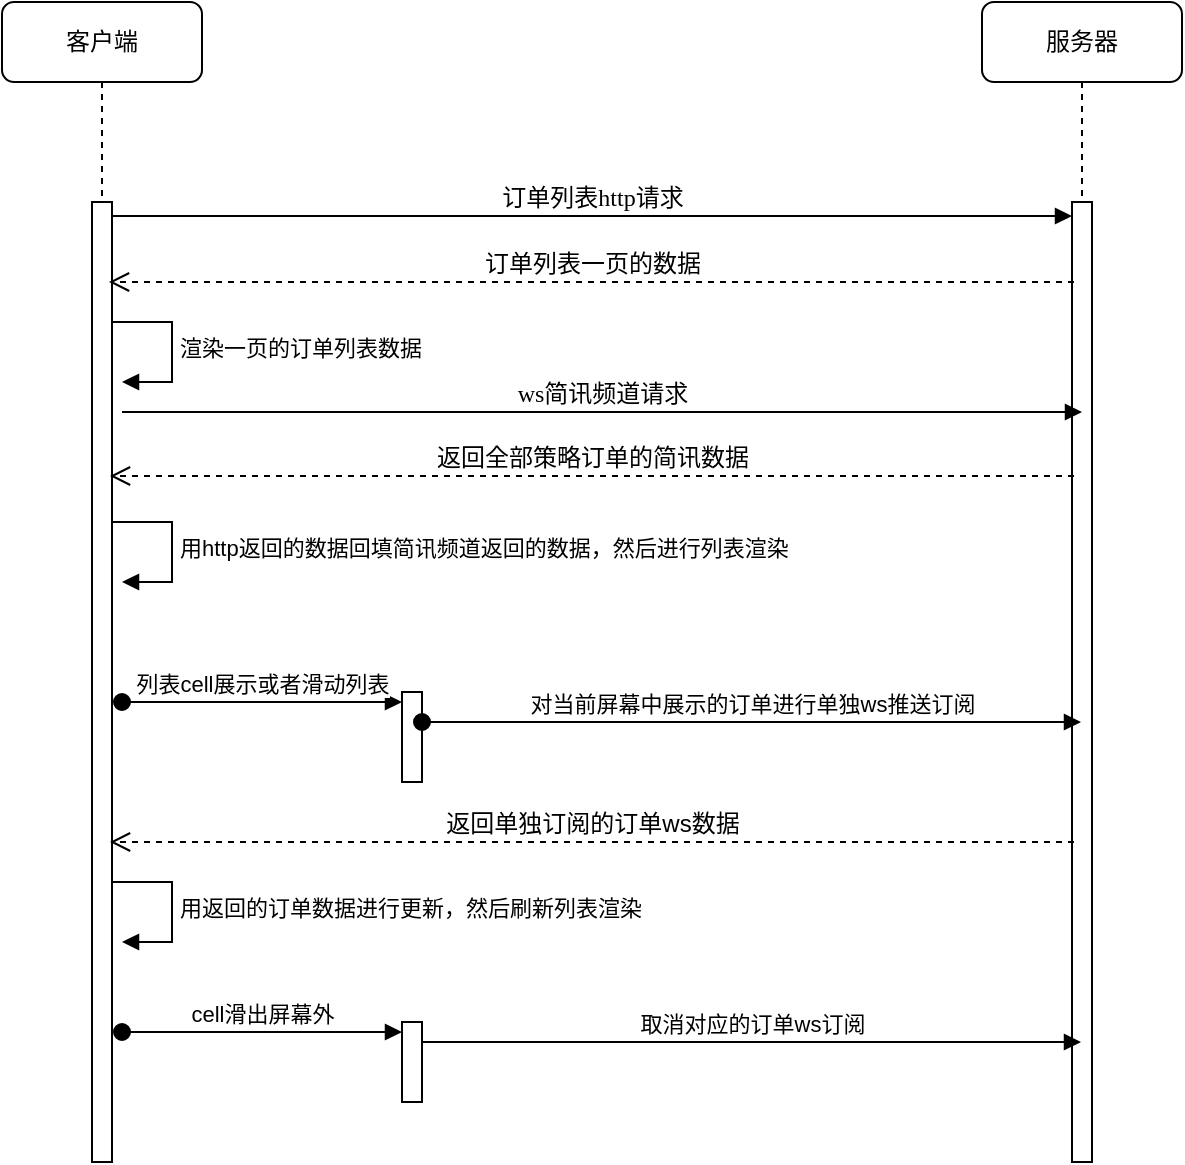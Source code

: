 <mxfile version="24.2.3" type="github" pages="2">
  <diagram name="Page-1" id="13e1069c-82ec-6db2-03f1-153e76fe0fe0">
    <mxGraphModel dx="979" dy="650" grid="1" gridSize="10" guides="1" tooltips="1" connect="1" arrows="1" fold="1" page="1" pageScale="1" pageWidth="1100" pageHeight="850" background="none" math="0" shadow="0">
      <root>
        <mxCell id="0" />
        <mxCell id="1" parent="0" />
        <mxCell id="7baba1c4bc27f4b0-2" value="服务器" style="shape=umlLifeline;perimeter=lifelinePerimeter;whiteSpace=wrap;html=1;container=1;collapsible=0;recursiveResize=0;outlineConnect=0;rounded=1;shadow=0;comic=0;labelBackgroundColor=none;strokeWidth=1;fontFamily=Verdana;fontSize=12;align=center;" parent="1" vertex="1">
          <mxGeometry x="590" y="80" width="100" height="580" as="geometry" />
        </mxCell>
        <mxCell id="7baba1c4bc27f4b0-10" value="" style="html=1;points=[];perimeter=orthogonalPerimeter;rounded=0;shadow=0;comic=0;labelBackgroundColor=none;strokeWidth=1;fontFamily=Verdana;fontSize=12;align=center;" parent="7baba1c4bc27f4b0-2" vertex="1">
          <mxGeometry x="45" y="100" width="10" height="480" as="geometry" />
        </mxCell>
        <mxCell id="7baba1c4bc27f4b0-8" value="客户端" style="shape=umlLifeline;perimeter=lifelinePerimeter;whiteSpace=wrap;html=1;container=1;collapsible=0;recursiveResize=0;outlineConnect=0;rounded=1;shadow=0;comic=0;labelBackgroundColor=none;strokeWidth=1;fontFamily=Verdana;fontSize=12;align=center;" parent="1" vertex="1">
          <mxGeometry x="100" y="80" width="100" height="580" as="geometry" />
        </mxCell>
        <mxCell id="7baba1c4bc27f4b0-9" value="" style="html=1;points=[];perimeter=orthogonalPerimeter;rounded=0;shadow=0;comic=0;labelBackgroundColor=none;strokeWidth=1;fontFamily=Verdana;fontSize=12;align=center;" parent="7baba1c4bc27f4b0-8" vertex="1">
          <mxGeometry x="45" y="100" width="10" height="480" as="geometry" />
        </mxCell>
        <mxCell id="OLxCMHiPhG-ROInoNdr0-4" value="渲染一页的订单列表数据" style="html=1;align=left;spacingLeft=2;endArrow=block;rounded=0;edgeStyle=orthogonalEdgeStyle;curved=0;rounded=0;" edge="1" parent="7baba1c4bc27f4b0-8">
          <mxGeometry relative="1" as="geometry">
            <mxPoint x="55" y="160" as="sourcePoint" />
            <Array as="points">
              <mxPoint x="85" y="190" />
            </Array>
            <mxPoint x="60" y="190" as="targetPoint" />
          </mxGeometry>
        </mxCell>
        <mxCell id="OLxCMHiPhG-ROInoNdr0-7" value="用http返回的数据回填简讯频道返回的数据，然后进行列表渲染" style="html=1;align=left;spacingLeft=2;endArrow=block;rounded=0;edgeStyle=orthogonalEdgeStyle;curved=0;rounded=0;" edge="1" parent="7baba1c4bc27f4b0-8">
          <mxGeometry relative="1" as="geometry">
            <mxPoint x="55" y="260" as="sourcePoint" />
            <Array as="points">
              <mxPoint x="85" y="290" />
            </Array>
            <mxPoint x="60" y="290" as="targetPoint" />
          </mxGeometry>
        </mxCell>
        <mxCell id="OLxCMHiPhG-ROInoNdr0-14" value="用返回的订单数据进行更新，然后刷新列表渲染" style="html=1;align=left;spacingLeft=2;endArrow=block;rounded=0;edgeStyle=orthogonalEdgeStyle;curved=0;rounded=0;" edge="1" parent="7baba1c4bc27f4b0-8">
          <mxGeometry relative="1" as="geometry">
            <mxPoint x="55" y="440" as="sourcePoint" />
            <Array as="points">
              <mxPoint x="85" y="470" />
            </Array>
            <mxPoint x="60" y="470" as="targetPoint" />
          </mxGeometry>
        </mxCell>
        <mxCell id="7baba1c4bc27f4b0-11" value="订单列表http请求" style="html=1;verticalAlign=bottom;endArrow=block;entryX=0;entryY=0;labelBackgroundColor=none;fontFamily=Verdana;fontSize=12;edgeStyle=elbowEdgeStyle;elbow=vertical;" parent="1" edge="1">
          <mxGeometry relative="1" as="geometry">
            <mxPoint x="155" y="187" as="sourcePoint" />
            <mxPoint x="635" y="187.0" as="targetPoint" />
          </mxGeometry>
        </mxCell>
        <mxCell id="OLxCMHiPhG-ROInoNdr0-1" value="&lt;span style=&quot;font-size: 12px;&quot;&gt;订单列表一页的数据&lt;/span&gt;" style="html=1;verticalAlign=bottom;endArrow=open;dashed=1;endSize=8;curved=0;rounded=0;exitX=-0.3;exitY=0.12;exitDx=0;exitDy=0;exitPerimeter=0;" edge="1" parent="1">
          <mxGeometry relative="1" as="geometry">
            <mxPoint x="636" y="220.0" as="sourcePoint" />
            <mxPoint x="153.5" y="220" as="targetPoint" />
          </mxGeometry>
        </mxCell>
        <mxCell id="OLxCMHiPhG-ROInoNdr0-2" value="ws简讯频道请求" style="html=1;verticalAlign=bottom;endArrow=block;entryX=0;entryY=0;labelBackgroundColor=none;fontFamily=Verdana;fontSize=12;edgeStyle=elbowEdgeStyle;elbow=vertical;" edge="1" parent="1">
          <mxGeometry relative="1" as="geometry">
            <mxPoint x="160" y="285" as="sourcePoint" />
            <mxPoint x="640" y="285" as="targetPoint" />
          </mxGeometry>
        </mxCell>
        <mxCell id="OLxCMHiPhG-ROInoNdr0-5" value="&lt;span style=&quot;font-size: 12px;&quot;&gt;返回全部策略订单的简讯数据&lt;/span&gt;" style="html=1;verticalAlign=bottom;endArrow=open;dashed=1;endSize=8;curved=0;rounded=0;exitX=-0.3;exitY=0.12;exitDx=0;exitDy=0;exitPerimeter=0;" edge="1" parent="1">
          <mxGeometry relative="1" as="geometry">
            <mxPoint x="636" y="317" as="sourcePoint" />
            <mxPoint x="154" y="317" as="targetPoint" />
          </mxGeometry>
        </mxCell>
        <mxCell id="OLxCMHiPhG-ROInoNdr0-8" value="" style="html=1;points=[[0,0,0,0,5],[0,1,0,0,-5],[1,0,0,0,5],[1,1,0,0,-5]];perimeter=orthogonalPerimeter;outlineConnect=0;targetShapes=umlLifeline;portConstraint=eastwest;newEdgeStyle={&quot;curved&quot;:0,&quot;rounded&quot;:0};" vertex="1" parent="1">
          <mxGeometry x="300" y="425" width="10" height="45" as="geometry" />
        </mxCell>
        <mxCell id="OLxCMHiPhG-ROInoNdr0-9" value="列表cell展示或者滑动列表" style="html=1;verticalAlign=bottom;startArrow=oval;endArrow=block;startSize=8;curved=0;rounded=0;entryX=0;entryY=0;entryDx=0;entryDy=5;" edge="1" target="OLxCMHiPhG-ROInoNdr0-8" parent="1">
          <mxGeometry relative="1" as="geometry">
            <mxPoint x="160" y="430" as="sourcePoint" />
          </mxGeometry>
        </mxCell>
        <mxCell id="OLxCMHiPhG-ROInoNdr0-10" value="对当前屏幕中展示的订单进行单独ws推送订阅" style="html=1;verticalAlign=bottom;startArrow=oval;startFill=1;endArrow=block;startSize=8;curved=0;rounded=0;" edge="1" parent="1" target="7baba1c4bc27f4b0-2">
          <mxGeometry width="60" relative="1" as="geometry">
            <mxPoint x="310" y="440" as="sourcePoint" />
            <mxPoint x="370" y="440" as="targetPoint" />
          </mxGeometry>
        </mxCell>
        <mxCell id="OLxCMHiPhG-ROInoNdr0-12" value="&lt;span style=&quot;font-size: 12px;&quot;&gt;返回单独订阅的订单ws数据&lt;/span&gt;" style="html=1;verticalAlign=bottom;endArrow=open;dashed=1;endSize=8;curved=0;rounded=0;exitX=-0.3;exitY=0.12;exitDx=0;exitDy=0;exitPerimeter=0;" edge="1" parent="1">
          <mxGeometry relative="1" as="geometry">
            <mxPoint x="636" y="500" as="sourcePoint" />
            <mxPoint x="154" y="500" as="targetPoint" />
          </mxGeometry>
        </mxCell>
        <mxCell id="OLxCMHiPhG-ROInoNdr0-15" value="" style="html=1;points=[[0,0,0,0,5],[0,1,0,0,-5],[1,0,0,0,5],[1,1,0,0,-5]];perimeter=orthogonalPerimeter;outlineConnect=0;targetShapes=umlLifeline;portConstraint=eastwest;newEdgeStyle={&quot;curved&quot;:0,&quot;rounded&quot;:0};" vertex="1" parent="1">
          <mxGeometry x="300" y="590" width="10" height="40" as="geometry" />
        </mxCell>
        <mxCell id="OLxCMHiPhG-ROInoNdr0-16" value="cell滑出屏幕外" style="html=1;verticalAlign=bottom;startArrow=oval;endArrow=block;startSize=8;curved=0;rounded=0;entryX=0;entryY=0;entryDx=0;entryDy=5;" edge="1" target="OLxCMHiPhG-ROInoNdr0-15" parent="1">
          <mxGeometry relative="1" as="geometry">
            <mxPoint x="160" y="595" as="sourcePoint" />
          </mxGeometry>
        </mxCell>
        <mxCell id="OLxCMHiPhG-ROInoNdr0-17" value="取消对应的订单ws订阅" style="html=1;verticalAlign=bottom;endArrow=block;curved=0;rounded=0;" edge="1" parent="1" target="7baba1c4bc27f4b0-2">
          <mxGeometry width="80" relative="1" as="geometry">
            <mxPoint x="310" y="600" as="sourcePoint" />
            <mxPoint x="390" y="600" as="targetPoint" />
          </mxGeometry>
        </mxCell>
      </root>
    </mxGraphModel>
  </diagram>
  <diagram id="Otllu_nmpIhr8HltbhCe" name="第 2 页">
    <mxGraphModel dx="1088" dy="722" grid="1" gridSize="10" guides="1" tooltips="1" connect="1" arrows="1" fold="1" page="1" pageScale="1" pageWidth="827" pageHeight="1169" math="0" shadow="0">
      <root>
        <mxCell id="0" />
        <mxCell id="1" parent="0" />
        <mxCell id="dbq3rpTQxQ9tSk1wgULA-1" value="OKTSOrderConditionItemBaseVC" style="swimlane;fontStyle=1;align=center;verticalAlign=top;childLayout=stackLayout;horizontal=1;startSize=26;horizontalStack=0;resizeParent=1;resizeParentMax=0;resizeLast=0;collapsible=1;marginBottom=0;whiteSpace=wrap;html=1;" vertex="1" parent="1">
          <mxGeometry x="220" y="50" width="440" height="100" as="geometry" />
        </mxCell>
        <mxCell id="dbq3rpTQxQ9tSk1wgULA-2" value="+ inputModel:&amp;nbsp;OKTSOrderConditionItemBaseVC" style="text;strokeColor=none;fillColor=none;align=left;verticalAlign=top;spacingLeft=4;spacingRight=4;overflow=hidden;rotatable=0;points=[[0,0.5],[1,0.5]];portConstraint=eastwest;whiteSpace=wrap;html=1;" vertex="1" parent="dbq3rpTQxQ9tSk1wgULA-1">
          <mxGeometry y="26" width="440" height="26" as="geometry" />
        </mxCell>
        <mxCell id="dbq3rpTQxQ9tSk1wgULA-3" value="" style="line;strokeWidth=1;fillColor=none;align=left;verticalAlign=middle;spacingTop=-1;spacingLeft=3;spacingRight=3;rotatable=0;labelPosition=right;points=[];portConstraint=eastwest;strokeColor=inherit;" vertex="1" parent="dbq3rpTQxQ9tSk1wgULA-1">
          <mxGeometry y="52" width="440" height="8" as="geometry" />
        </mxCell>
        <mxCell id="dbq3rpTQxQ9tSk1wgULA-4" value="+ contentView: UIView&lt;div&gt;+&amp;nbsp;updateOrderSignParamsModelWithInpuModel:OKTSOrderSignParamsModel&lt;span style=&quot;color: rgba(0, 0, 0, 0); font-family: monospace; font-size: 0px; text-wrap: nowrap;&quot;&gt;%3CmxGraphModel%3E%3Croot%3E%3CmxCell%20id%3D%220%22%2F%3E%3CmxCell%20id%3D%221%22%20parent%3D%220%22%2F%3E%3CmxCell%20id%3D%222%22%20value%3D%22%2B%20contentView%3A%20UIView%26lt%3Bdiv%26gt%3B%26lt%3Bbr%26gt%3B%26lt%3B%2Fdiv%26gt%3B%26lt%3Bdiv%26gt%3B%26lt%3Bbr%26gt%3B%26lt%3B%2Fdiv%26gt%3B%22%20style%3D%22text%3BstrokeColor%3Dnone%3BfillColor%3Dnone%3Balign%3Dleft%3BverticalAlign%3Dtop%3BspacingLeft%3D4%3BspacingRight%3D4%3Boverflow%3Dhidden%3Brotatable%3D0%3Bpoints%3D%5B%5B0%2C0.5%5D%2C%5B1%2C0.5%5D%5D%3BportConstraint%3Deastwest%3BwhiteSpace%3Dwrap%3Bhtml%3D1%3B%22%20vertex%3D%221%22%20parent%3D%221%22%3E%3CmxGeometry%20x%3D%22300%22%20y%3D%22160%22%20width%3D%22320%22%20height%3D%2226%22%20as%3D%22geometry%22%2F%3E%3C%2FmxCell%3E%3C%2Froot%3E%3C%2FmxGraphModel%3E&lt;/span&gt;&lt;br&gt;&lt;div&gt;&lt;br&gt;&lt;/div&gt;&lt;/div&gt;" style="text;strokeColor=none;fillColor=none;align=left;verticalAlign=top;spacingLeft=4;spacingRight=4;overflow=hidden;rotatable=0;points=[[0,0.5],[1,0.5]];portConstraint=eastwest;whiteSpace=wrap;html=1;" vertex="1" parent="dbq3rpTQxQ9tSk1wgULA-1">
          <mxGeometry y="60" width="440" height="40" as="geometry" />
        </mxCell>
        <mxCell id="dbq3rpTQxQ9tSk1wgULA-6" value="OKTSOrderConditionInstantItemVC" style="swimlane;fontStyle=1;align=center;verticalAlign=top;childLayout=stackLayout;horizontal=1;startSize=26;horizontalStack=0;resizeParent=1;resizeParentMax=0;resizeLast=0;collapsible=1;marginBottom=0;whiteSpace=wrap;html=1;" vertex="1" parent="1">
          <mxGeometry x="10" y="260" width="210" height="86" as="geometry" />
        </mxCell>
        <mxCell id="dbq3rpTQxQ9tSk1wgULA-7" value="+ field: type" style="text;strokeColor=none;fillColor=none;align=left;verticalAlign=top;spacingLeft=4;spacingRight=4;overflow=hidden;rotatable=0;points=[[0,0.5],[1,0.5]];portConstraint=eastwest;whiteSpace=wrap;html=1;" vertex="1" parent="dbq3rpTQxQ9tSk1wgULA-6">
          <mxGeometry y="26" width="210" height="26" as="geometry" />
        </mxCell>
        <mxCell id="dbq3rpTQxQ9tSk1wgULA-8" value="" style="line;strokeWidth=1;fillColor=none;align=left;verticalAlign=middle;spacingTop=-1;spacingLeft=3;spacingRight=3;rotatable=0;labelPosition=right;points=[];portConstraint=eastwest;strokeColor=inherit;" vertex="1" parent="dbq3rpTQxQ9tSk1wgULA-6">
          <mxGeometry y="52" width="210" height="8" as="geometry" />
        </mxCell>
        <mxCell id="dbq3rpTQxQ9tSk1wgULA-9" value="+ method(type): type" style="text;strokeColor=none;fillColor=none;align=left;verticalAlign=top;spacingLeft=4;spacingRight=4;overflow=hidden;rotatable=0;points=[[0,0.5],[1,0.5]];portConstraint=eastwest;whiteSpace=wrap;html=1;" vertex="1" parent="dbq3rpTQxQ9tSk1wgULA-6">
          <mxGeometry y="60" width="210" height="26" as="geometry" />
        </mxCell>
        <mxCell id="dbq3rpTQxQ9tSk1wgULA-10" value="OKTSOrderConditionManualItemVC" style="swimlane;fontStyle=1;align=center;verticalAlign=top;childLayout=stackLayout;horizontal=1;startSize=26;horizontalStack=0;resizeParent=1;resizeParentMax=0;resizeLast=0;collapsible=1;marginBottom=0;whiteSpace=wrap;html=1;" vertex="1" parent="1">
          <mxGeometry x="250" y="260" width="210" height="86" as="geometry" />
        </mxCell>
        <mxCell id="dbq3rpTQxQ9tSk1wgULA-11" value="+ field: type" style="text;strokeColor=none;fillColor=none;align=left;verticalAlign=top;spacingLeft=4;spacingRight=4;overflow=hidden;rotatable=0;points=[[0,0.5],[1,0.5]];portConstraint=eastwest;whiteSpace=wrap;html=1;" vertex="1" parent="dbq3rpTQxQ9tSk1wgULA-10">
          <mxGeometry y="26" width="210" height="26" as="geometry" />
        </mxCell>
        <mxCell id="dbq3rpTQxQ9tSk1wgULA-12" value="" style="line;strokeWidth=1;fillColor=none;align=left;verticalAlign=middle;spacingTop=-1;spacingLeft=3;spacingRight=3;rotatable=0;labelPosition=right;points=[];portConstraint=eastwest;strokeColor=inherit;" vertex="1" parent="dbq3rpTQxQ9tSk1wgULA-10">
          <mxGeometry y="52" width="210" height="8" as="geometry" />
        </mxCell>
        <mxCell id="dbq3rpTQxQ9tSk1wgULA-13" value="+ method(type): type" style="text;strokeColor=none;fillColor=none;align=left;verticalAlign=top;spacingLeft=4;spacingRight=4;overflow=hidden;rotatable=0;points=[[0,0.5],[1,0.5]];portConstraint=eastwest;whiteSpace=wrap;html=1;" vertex="1" parent="dbq3rpTQxQ9tSk1wgULA-10">
          <mxGeometry y="60" width="210" height="26" as="geometry" />
        </mxCell>
        <mxCell id="dbq3rpTQxQ9tSk1wgULA-14" value="OKTSOrderConditionPriceItemVC" style="swimlane;fontStyle=1;align=center;verticalAlign=top;childLayout=stackLayout;horizontal=1;startSize=26;horizontalStack=0;resizeParent=1;resizeParentMax=0;resizeLast=0;collapsible=1;marginBottom=0;whiteSpace=wrap;html=1;" vertex="1" parent="1">
          <mxGeometry x="480" y="260" width="210" height="86" as="geometry" />
        </mxCell>
        <mxCell id="dbq3rpTQxQ9tSk1wgULA-15" value="+ field: type" style="text;strokeColor=none;fillColor=none;align=left;verticalAlign=top;spacingLeft=4;spacingRight=4;overflow=hidden;rotatable=0;points=[[0,0.5],[1,0.5]];portConstraint=eastwest;whiteSpace=wrap;html=1;" vertex="1" parent="dbq3rpTQxQ9tSk1wgULA-14">
          <mxGeometry y="26" width="210" height="26" as="geometry" />
        </mxCell>
        <mxCell id="dbq3rpTQxQ9tSk1wgULA-16" value="" style="line;strokeWidth=1;fillColor=none;align=left;verticalAlign=middle;spacingTop=-1;spacingLeft=3;spacingRight=3;rotatable=0;labelPosition=right;points=[];portConstraint=eastwest;strokeColor=inherit;" vertex="1" parent="dbq3rpTQxQ9tSk1wgULA-14">
          <mxGeometry y="52" width="210" height="8" as="geometry" />
        </mxCell>
        <mxCell id="dbq3rpTQxQ9tSk1wgULA-17" value="+ method(type): type" style="text;strokeColor=none;fillColor=none;align=left;verticalAlign=top;spacingLeft=4;spacingRight=4;overflow=hidden;rotatable=0;points=[[0,0.5],[1,0.5]];portConstraint=eastwest;whiteSpace=wrap;html=1;" vertex="1" parent="dbq3rpTQxQ9tSk1wgULA-14">
          <mxGeometry y="60" width="210" height="26" as="geometry" />
        </mxCell>
      </root>
    </mxGraphModel>
  </diagram>
</mxfile>
